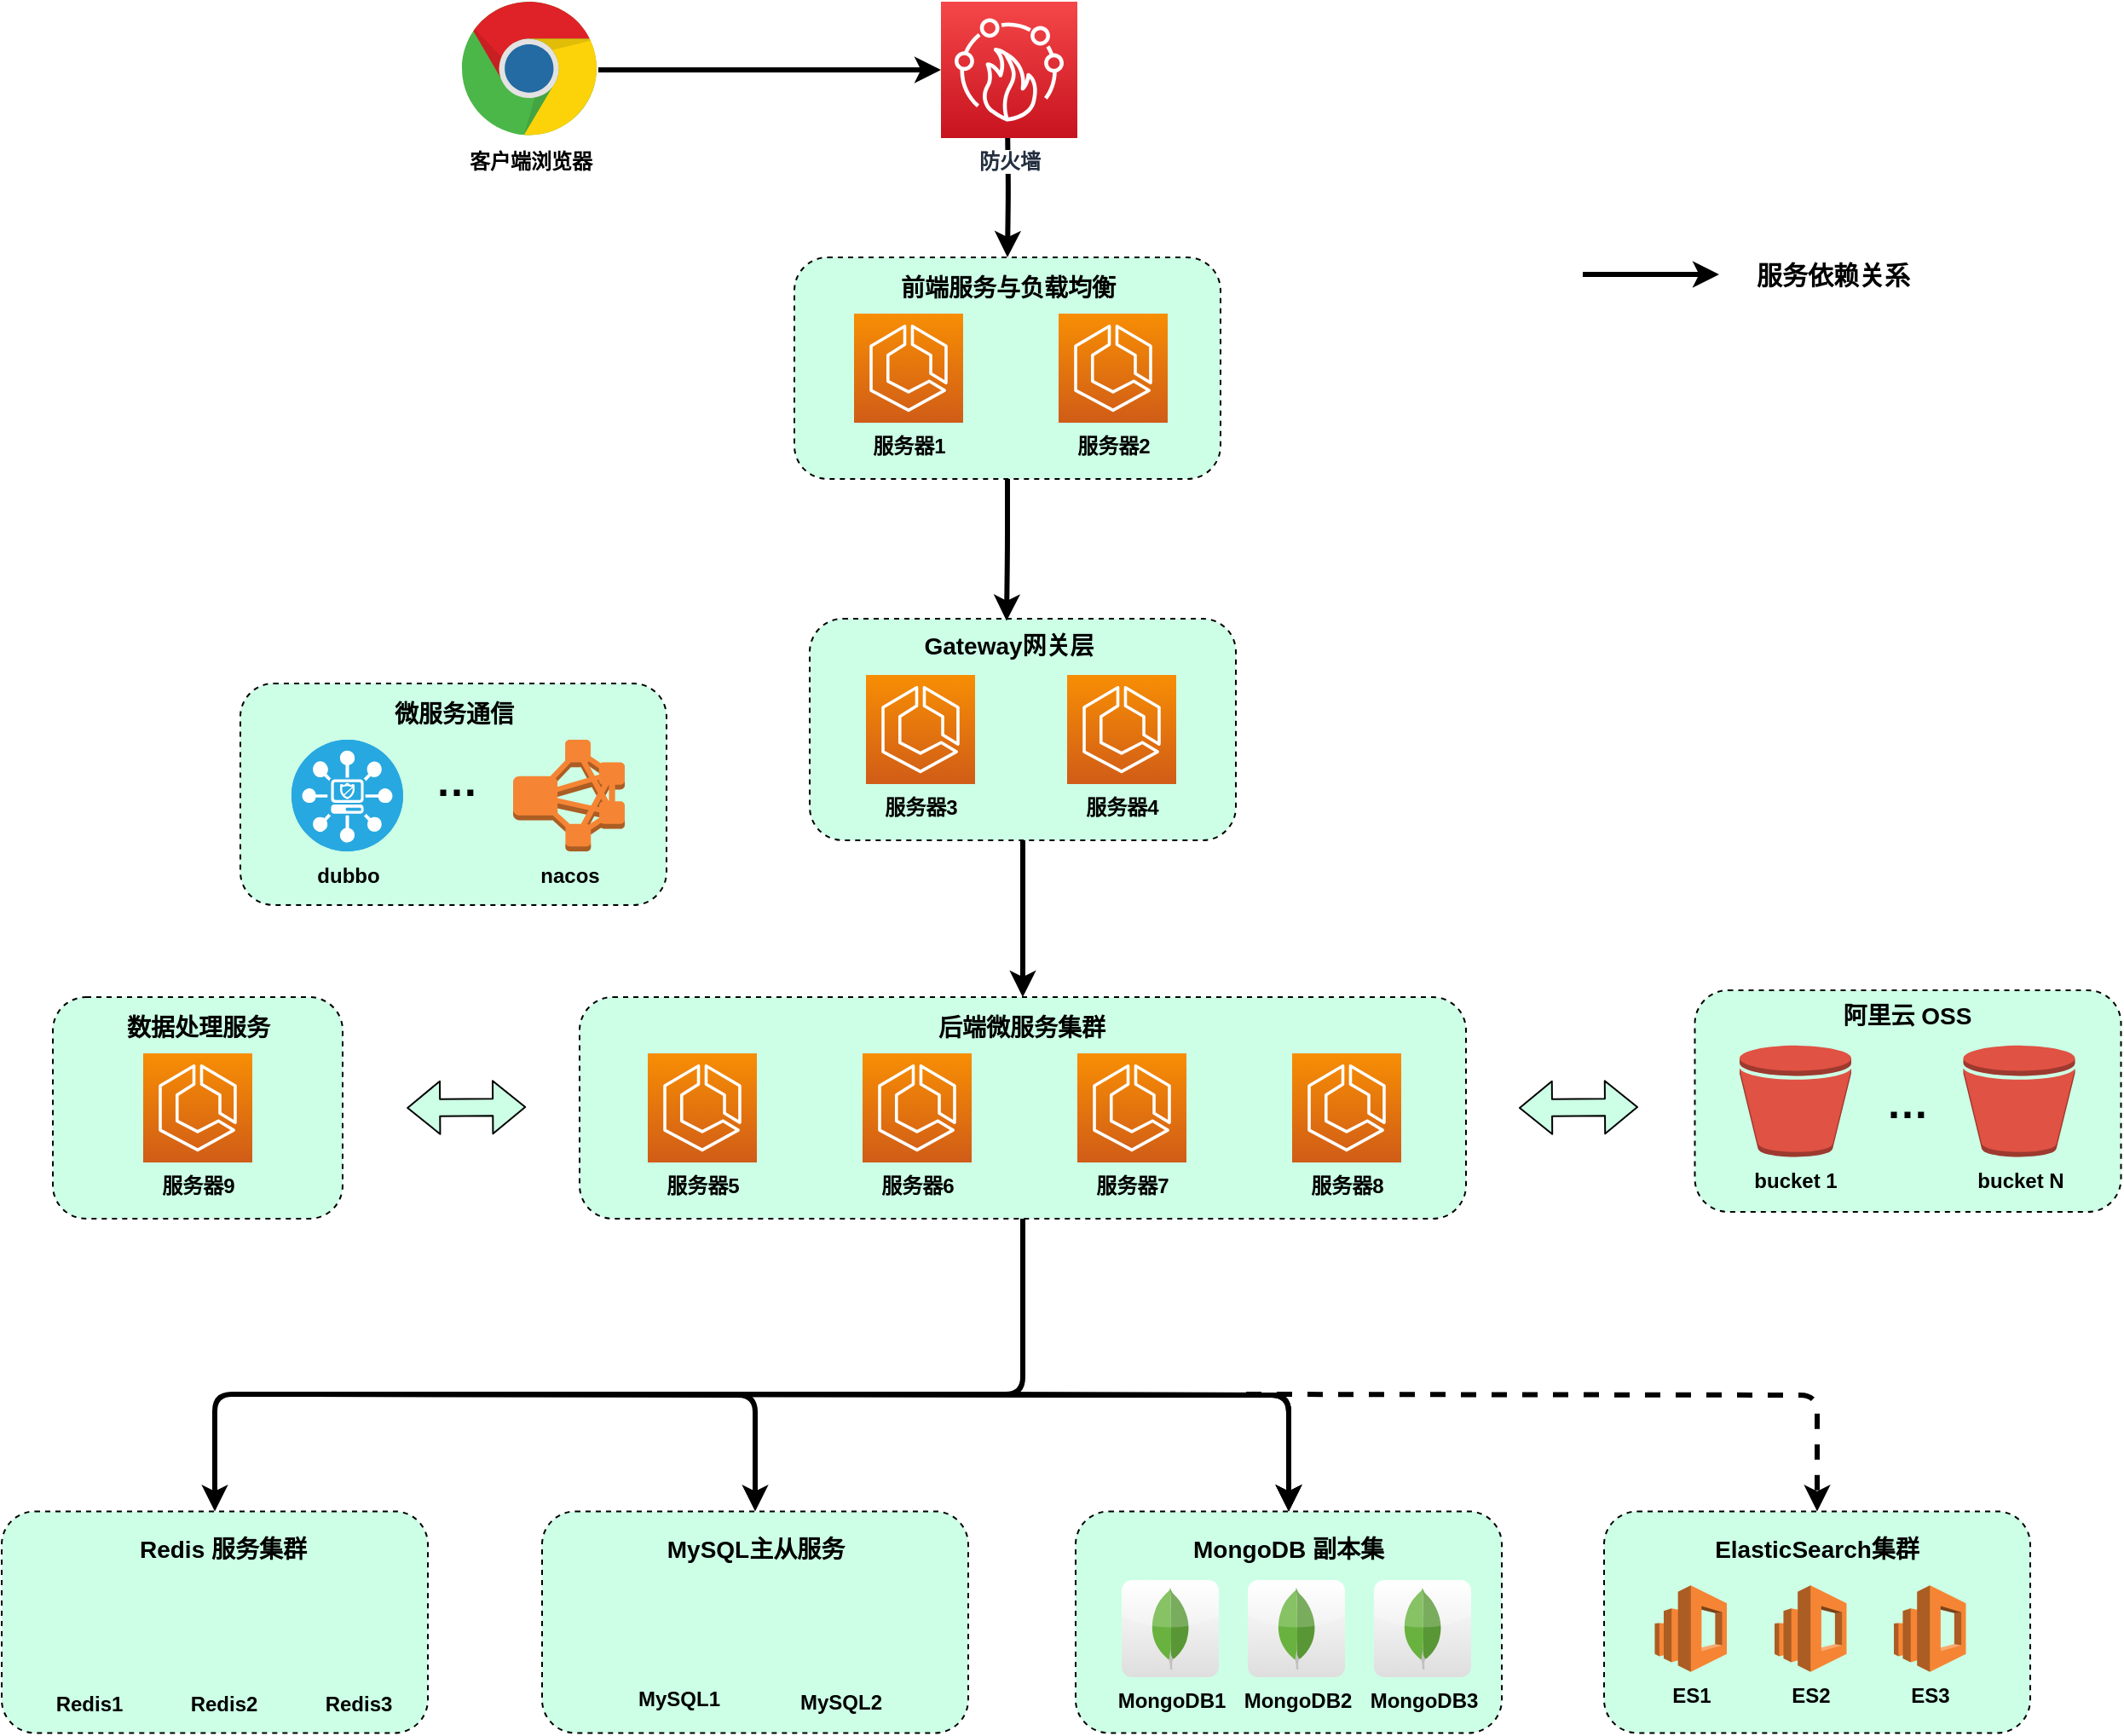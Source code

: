 <mxfile version="14.7.9" type="github">
  <diagram id="9aS60letDVtKuTQgeGno" name="第 1 页">
    <mxGraphModel dx="1483" dy="747" grid="1" gridSize="10" guides="1" tooltips="1" connect="1" arrows="1" fold="1" page="1" pageScale="1" pageWidth="827" pageHeight="1169" math="0" shadow="0">
      <root>
        <mxCell id="0" />
        <mxCell id="1" parent="0" />
        <mxCell id="LMl4s2mU0-_XnzE5FJ5L-1" value="" style="rounded=1;whiteSpace=wrap;html=1;labelBackgroundColor=#ffffff;fontSize=12;dashed=1;fillColor=#CCFFE6;" vertex="1" parent="1">
          <mxGeometry x="1193.25" y="670" width="250" height="130" as="geometry" />
        </mxCell>
        <mxCell id="LMl4s2mU0-_XnzE5FJ5L-2" value="" style="rounded=1;whiteSpace=wrap;html=1;labelBackgroundColor=#CCFFE6;fontSize=12;dashed=1;fillColor=#CCFFE6;" vertex="1" parent="1">
          <mxGeometry x="200" y="975.7" width="250" height="130" as="geometry" />
        </mxCell>
        <mxCell id="LMl4s2mU0-_XnzE5FJ5L-3" value="" style="rounded=1;whiteSpace=wrap;html=1;labelBackgroundColor=#ffffff;fontSize=12;dashed=1;fillColor=#CCFFE6;" vertex="1" parent="1">
          <mxGeometry x="517" y="975.7" width="250" height="130" as="geometry" />
        </mxCell>
        <mxCell id="LMl4s2mU0-_XnzE5FJ5L-4" value="" style="rounded=1;whiteSpace=wrap;html=1;labelBackgroundColor=#ffffff;fontSize=12;dashed=1;fillColor=#CCFFE6;" vertex="1" parent="1">
          <mxGeometry x="830" y="975.7" width="250" height="130" as="geometry" />
        </mxCell>
        <mxCell id="LMl4s2mU0-_XnzE5FJ5L-5" value="" style="rounded=1;whiteSpace=wrap;html=1;labelBackgroundColor=#ffffff;fontSize=12;dashed=1;fillColor=#CCFFE6;" vertex="1" parent="1">
          <mxGeometry x="1140" y="975.7" width="250" height="130" as="geometry" />
        </mxCell>
        <mxCell id="LMl4s2mU0-_XnzE5FJ5L-6" style="edgeStyle=orthogonalEdgeStyle;rounded=1;orthogonalLoop=1;jettySize=auto;html=1;entryX=0;entryY=0.5;entryDx=0;entryDy=0;entryPerimeter=0;strokeWidth=3;" edge="1" parent="1" source="LMl4s2mU0-_XnzE5FJ5L-7" target="LMl4s2mU0-_XnzE5FJ5L-9">
          <mxGeometry relative="1" as="geometry">
            <mxPoint x="760" y="120.3" as="targetPoint" />
          </mxGeometry>
        </mxCell>
        <mxCell id="LMl4s2mU0-_XnzE5FJ5L-7" value="&lt;b&gt;客户端浏览器&lt;/b&gt;" style="dashed=0;outlineConnect=0;html=1;align=center;labelPosition=center;verticalLabelPosition=bottom;verticalAlign=top;shape=mxgraph.weblogos.chrome" vertex="1" parent="1">
          <mxGeometry x="470" y="90" width="80" height="80" as="geometry" />
        </mxCell>
        <mxCell id="LMl4s2mU0-_XnzE5FJ5L-8" style="edgeStyle=orthogonalEdgeStyle;rounded=1;orthogonalLoop=1;jettySize=auto;html=1;strokeWidth=3;entryX=0.5;entryY=0;entryDx=0;entryDy=0;" edge="1" parent="1" target="LMl4s2mU0-_XnzE5FJ5L-23">
          <mxGeometry relative="1" as="geometry">
            <mxPoint x="790" y="160.3" as="sourcePoint" />
          </mxGeometry>
        </mxCell>
        <mxCell id="LMl4s2mU0-_XnzE5FJ5L-9" value="&lt;b&gt;防火墙&lt;/b&gt;" style="points=[[0,0,0],[0.25,0,0],[0.5,0,0],[0.75,0,0],[1,0,0],[0,1,0],[0.25,1,0],[0.5,1,0],[0.75,1,0],[1,1,0],[0,0.25,0],[0,0.5,0],[0,0.75,0],[1,0.25,0],[1,0.5,0],[1,0.75,0]];outlineConnect=0;fontColor=#232F3E;gradientColor=#F54749;gradientDirection=north;fillColor=#C7131F;strokeColor=#ffffff;dashed=0;verticalLabelPosition=bottom;verticalAlign=top;align=center;html=1;fontSize=12;fontStyle=0;aspect=fixed;shape=mxgraph.aws4.resourceIcon;resIcon=mxgraph.aws4.firewall_manager;labelBackgroundColor=#ffffff;" vertex="1" parent="1">
          <mxGeometry x="751" y="90" width="80" height="80" as="geometry" />
        </mxCell>
        <mxCell id="LMl4s2mU0-_XnzE5FJ5L-10" style="edgeStyle=orthogonalEdgeStyle;rounded=1;orthogonalLoop=1;jettySize=auto;html=1;exitX=0.5;exitY=1;exitDx=0;exitDy=0;exitPerimeter=0;entryX=0.5;entryY=0;entryDx=0;entryDy=0;strokeWidth=3;fontSize=12;" edge="1" parent="1" target="LMl4s2mU0-_XnzE5FJ5L-3">
          <mxGeometry relative="1" as="geometry">
            <mxPoint x="380" y="907.0" as="sourcePoint" />
          </mxGeometry>
        </mxCell>
        <mxCell id="LMl4s2mU0-_XnzE5FJ5L-11" style="edgeStyle=orthogonalEdgeStyle;rounded=1;orthogonalLoop=1;jettySize=auto;html=1;exitX=0.5;exitY=1;exitDx=0;exitDy=0;exitPerimeter=0;entryX=0.5;entryY=0;entryDx=0;entryDy=0;strokeWidth=3;fontSize=12;" edge="1" parent="1" target="LMl4s2mU0-_XnzE5FJ5L-4">
          <mxGeometry relative="1" as="geometry">
            <mxPoint x="380" y="907.0" as="sourcePoint" />
          </mxGeometry>
        </mxCell>
        <mxCell id="LMl4s2mU0-_XnzE5FJ5L-12" style="edgeStyle=orthogonalEdgeStyle;rounded=1;orthogonalLoop=1;jettySize=auto;html=1;exitX=0.5;exitY=1;exitDx=0;exitDy=0;exitPerimeter=0;entryX=0.5;entryY=0;entryDx=0;entryDy=0;strokeWidth=3;fontSize=12;" edge="1" parent="1" target="LMl4s2mU0-_XnzE5FJ5L-4">
          <mxGeometry relative="1" as="geometry">
            <mxPoint x="560" y="907.0" as="sourcePoint" />
          </mxGeometry>
        </mxCell>
        <mxCell id="LMl4s2mU0-_XnzE5FJ5L-13" style="edgeStyle=orthogonalEdgeStyle;rounded=1;orthogonalLoop=1;jettySize=auto;html=1;exitX=0.5;exitY=1;exitDx=0;exitDy=0;exitPerimeter=0;entryX=0.5;entryY=0;entryDx=0;entryDy=0;strokeWidth=3;fontSize=12;" edge="1" parent="1" target="LMl4s2mU0-_XnzE5FJ5L-4">
          <mxGeometry relative="1" as="geometry">
            <mxPoint x="750" y="907.0" as="sourcePoint" />
          </mxGeometry>
        </mxCell>
        <mxCell id="LMl4s2mU0-_XnzE5FJ5L-14" style="edgeStyle=orthogonalEdgeStyle;rounded=1;orthogonalLoop=1;jettySize=auto;html=1;exitX=0.5;exitY=1;exitDx=0;exitDy=0;exitPerimeter=0;entryX=0.5;entryY=0;entryDx=0;entryDy=0;strokeWidth=3;fontSize=12;dashed=1;" edge="1" parent="1" target="LMl4s2mU0-_XnzE5FJ5L-5">
          <mxGeometry relative="1" as="geometry">
            <mxPoint x="930" y="907.0" as="sourcePoint" />
          </mxGeometry>
        </mxCell>
        <mxCell id="LMl4s2mU0-_XnzE5FJ5L-15" value="Redis1" style="shape=image;html=1;verticalAlign=top;verticalLabelPosition=bottom;labelBackgroundColor=none;imageAspect=0;aspect=fixed;image=https://cdn4.iconfinder.com/data/icons/redis-2/1451/Untitled-2-128.png;fontSize=12;fontStyle=1" vertex="1" parent="1">
          <mxGeometry x="222" y="1017" width="57.6" height="57.6" as="geometry" />
        </mxCell>
        <mxCell id="LMl4s2mU0-_XnzE5FJ5L-16" value="&lt;b&gt;MongoDB1&lt;/b&gt;" style="dashed=0;outlineConnect=0;html=1;align=center;labelPosition=center;verticalLabelPosition=bottom;verticalAlign=top;shape=mxgraph.webicons.mongodb;gradientColor=#DFDEDE;labelBackgroundColor=none;fontSize=12;" vertex="1" parent="1">
          <mxGeometry x="857" y="1016" width="57" height="57" as="geometry" />
        </mxCell>
        <mxCell id="LMl4s2mU0-_XnzE5FJ5L-17" value="&lt;b style=&quot;font-size: 12px&quot;&gt;ES1&lt;/b&gt;" style="outlineConnect=0;dashed=0;verticalLabelPosition=bottom;verticalAlign=top;align=center;html=1;shape=mxgraph.aws3.elasticsearch_service;fillColor=#F58534;gradientColor=none;labelBackgroundColor=none;fontSize=12;" vertex="1" parent="1">
          <mxGeometry x="1169.75" y="1019.15" width="42.25" height="50.7" as="geometry" />
        </mxCell>
        <mxCell id="LMl4s2mU0-_XnzE5FJ5L-18" style="edgeStyle=orthogonalEdgeStyle;rounded=1;orthogonalLoop=1;jettySize=auto;html=1;strokeWidth=3;fontSize=13;" edge="1" parent="1">
          <mxGeometry relative="1" as="geometry">
            <mxPoint x="1127.5" y="250" as="sourcePoint" />
            <mxPoint x="1207.5" y="250" as="targetPoint" />
          </mxGeometry>
        </mxCell>
        <mxCell id="LMl4s2mU0-_XnzE5FJ5L-19" value="服务依赖关系" style="text;html=1;strokeColor=none;fillColor=none;align=center;verticalAlign=middle;whiteSpace=wrap;rounded=0;dashed=1;labelBackgroundColor=#ffffff;fontSize=15;fontStyle=1" vertex="1" parent="1">
          <mxGeometry x="1223.5" y="240" width="101" height="20" as="geometry" />
        </mxCell>
        <mxCell id="LMl4s2mU0-_XnzE5FJ5L-20" value="阿里云 OSS" style="text;html=1;strokeColor=none;fillColor=none;align=center;verticalAlign=middle;whiteSpace=wrap;rounded=0;dashed=1;labelBackgroundColor=none;fontSize=14;fontStyle=1" vertex="1" parent="1">
          <mxGeometry x="1208.25" y="675" width="220" height="20" as="geometry" />
        </mxCell>
        <mxCell id="LMl4s2mU0-_XnzE5FJ5L-21" value="" style="shape=flexArrow;endArrow=classic;startArrow=classic;html=1;strokeWidth=1;fontSize=14;shadow=0;sketch=0;fillColor=#CCFFE6;" edge="1" parent="1">
          <mxGeometry width="50" height="50" relative="1" as="geometry">
            <mxPoint x="1090" y="739" as="sourcePoint" />
            <mxPoint x="1160" y="738.5" as="targetPoint" />
          </mxGeometry>
        </mxCell>
        <mxCell id="LMl4s2mU0-_XnzE5FJ5L-22" value="" style="group" vertex="1" connectable="0" parent="1">
          <mxGeometry x="665" y="240" width="250" height="130" as="geometry" />
        </mxCell>
        <mxCell id="LMl4s2mU0-_XnzE5FJ5L-23" value="" style="rounded=1;whiteSpace=wrap;html=1;labelBackgroundColor=#ffffff;fontSize=12;dashed=1;fillColor=#CCFFE6;" vertex="1" parent="LMl4s2mU0-_XnzE5FJ5L-22">
          <mxGeometry width="250" height="130" as="geometry" />
        </mxCell>
        <mxCell id="LMl4s2mU0-_XnzE5FJ5L-24" value="&lt;b&gt;&lt;font style=&quot;font-size: 14px&quot;&gt;前端服务与负载均衡&lt;/font&gt;&lt;/b&gt;" style="text;html=1;strokeColor=none;fillColor=none;align=center;verticalAlign=middle;whiteSpace=wrap;rounded=0;" vertex="1" parent="LMl4s2mU0-_XnzE5FJ5L-22">
          <mxGeometry x="57.5" y="8.15" width="135" height="20" as="geometry" />
        </mxCell>
        <mxCell id="LMl4s2mU0-_XnzE5FJ5L-25" value="&lt;b&gt;&lt;font color=&quot;#000000&quot;&gt;服务器2&lt;/font&gt;&lt;/b&gt;" style="points=[[0,0,0],[0.25,0,0],[0.5,0,0],[0.75,0,0],[1,0,0],[0,1,0],[0.25,1,0],[0.5,1,0],[0.75,1,0],[1,1,0],[0,0.25,0],[0,0.5,0],[0,0.75,0],[1,0.25,0],[1,0.5,0],[1,0.75,0]];outlineConnect=0;fontColor=#232F3E;gradientColor=#F78E04;gradientDirection=north;fillColor=#D05C17;strokeColor=#ffffff;dashed=0;verticalLabelPosition=bottom;verticalAlign=top;align=center;html=1;fontSize=12;fontStyle=0;aspect=fixed;shape=mxgraph.aws4.resourceIcon;resIcon=mxgraph.aws4.ecs;labelBackgroundColor=none;" vertex="1" parent="LMl4s2mU0-_XnzE5FJ5L-22">
          <mxGeometry x="155" y="33" width="64" height="64" as="geometry" />
        </mxCell>
        <mxCell id="LMl4s2mU0-_XnzE5FJ5L-26" value="&lt;b&gt;&lt;font color=&quot;#000000&quot;&gt;服务器1&lt;/font&gt;&lt;/b&gt;" style="points=[[0,0,0],[0.25,0,0],[0.5,0,0],[0.75,0,0],[1,0,0],[0,1,0],[0.25,1,0],[0.5,1,0],[0.75,1,0],[1,1,0],[0,0.25,0],[0,0.5,0],[0,0.75,0],[1,0.25,0],[1,0.5,0],[1,0.75,0]];outlineConnect=0;fontColor=#232F3E;gradientColor=#F78E04;gradientDirection=north;fillColor=#D05C17;strokeColor=#ffffff;dashed=0;verticalLabelPosition=bottom;verticalAlign=top;align=center;html=1;fontSize=12;fontStyle=0;aspect=fixed;shape=mxgraph.aws4.resourceIcon;resIcon=mxgraph.aws4.ecs;labelBackgroundColor=none;" vertex="1" parent="LMl4s2mU0-_XnzE5FJ5L-22">
          <mxGeometry x="35" y="33" width="64" height="64" as="geometry" />
        </mxCell>
        <mxCell id="LMl4s2mU0-_XnzE5FJ5L-27" value="" style="group" vertex="1" connectable="0" parent="1">
          <mxGeometry x="674" y="452" width="250" height="130" as="geometry" />
        </mxCell>
        <mxCell id="LMl4s2mU0-_XnzE5FJ5L-28" value="" style="rounded=1;whiteSpace=wrap;html=1;labelBackgroundColor=#ffffff;fontSize=12;dashed=1;fillColor=#CCFFE6;" vertex="1" parent="LMl4s2mU0-_XnzE5FJ5L-27">
          <mxGeometry width="250" height="130" as="geometry" />
        </mxCell>
        <mxCell id="LMl4s2mU0-_XnzE5FJ5L-29" value="&lt;b&gt;&lt;font color=&quot;#000000&quot;&gt;服务器3&lt;/font&gt;&lt;/b&gt;" style="points=[[0,0,0],[0.25,0,0],[0.5,0,0],[0.75,0,0],[1,0,0],[0,1,0],[0.25,1,0],[0.5,1,0],[0.75,1,0],[1,1,0],[0,0.25,0],[0,0.5,0],[0,0.75,0],[1,0.25,0],[1,0.5,0],[1,0.75,0]];outlineConnect=0;fontColor=#232F3E;gradientColor=#F78E04;gradientDirection=north;fillColor=#D05C17;strokeColor=#ffffff;dashed=0;verticalLabelPosition=bottom;verticalAlign=top;align=center;html=1;fontSize=12;fontStyle=0;aspect=fixed;shape=mxgraph.aws4.resourceIcon;resIcon=mxgraph.aws4.ecs;labelBackgroundColor=none;" vertex="1" parent="LMl4s2mU0-_XnzE5FJ5L-27">
          <mxGeometry x="33" y="33" width="64" height="64" as="geometry" />
        </mxCell>
        <mxCell id="LMl4s2mU0-_XnzE5FJ5L-30" value="&lt;b&gt;&lt;font color=&quot;#000000&quot;&gt;服务器4&lt;/font&gt;&lt;/b&gt;" style="points=[[0,0,0],[0.25,0,0],[0.5,0,0],[0.75,0,0],[1,0,0],[0,1,0],[0.25,1,0],[0.5,1,0],[0.75,1,0],[1,1,0],[0,0.25,0],[0,0.5,0],[0,0.75,0],[1,0.25,0],[1,0.5,0],[1,0.75,0]];outlineConnect=0;fontColor=#232F3E;gradientColor=#F78E04;gradientDirection=north;fillColor=#D05C17;strokeColor=#ffffff;dashed=0;verticalLabelPosition=bottom;verticalAlign=top;align=center;html=1;fontSize=12;fontStyle=0;aspect=fixed;shape=mxgraph.aws4.resourceIcon;resIcon=mxgraph.aws4.ecs;labelBackgroundColor=none;" vertex="1" parent="LMl4s2mU0-_XnzE5FJ5L-27">
          <mxGeometry x="151" y="33" width="64" height="64" as="geometry" />
        </mxCell>
        <mxCell id="LMl4s2mU0-_XnzE5FJ5L-31" style="edgeStyle=orthogonalEdgeStyle;rounded=1;orthogonalLoop=1;jettySize=auto;html=1;strokeWidth=3;entryX=0.462;entryY=0.01;entryDx=0;entryDy=0;exitX=0.5;exitY=1;exitDx=0;exitDy=0;entryPerimeter=0;" edge="1" parent="1" source="LMl4s2mU0-_XnzE5FJ5L-23" target="LMl4s2mU0-_XnzE5FJ5L-28">
          <mxGeometry relative="1" as="geometry">
            <mxPoint x="790" y="390" as="sourcePoint" />
            <mxPoint x="800" y="272" as="targetPoint" />
          </mxGeometry>
        </mxCell>
        <mxCell id="LMl4s2mU0-_XnzE5FJ5L-32" value="&lt;b&gt;&lt;font style=&quot;font-size: 14px&quot;&gt;Gateway网关层&lt;/font&gt;&lt;/b&gt;" style="text;html=1;strokeColor=none;fillColor=none;align=center;verticalAlign=middle;whiteSpace=wrap;rounded=0;" vertex="1" parent="1">
          <mxGeometry x="736" y="458" width="110" height="20" as="geometry" />
        </mxCell>
        <mxCell id="LMl4s2mU0-_XnzE5FJ5L-33" value="" style="group" vertex="1" connectable="0" parent="1">
          <mxGeometry x="539" y="674" width="520" height="130" as="geometry" />
        </mxCell>
        <mxCell id="LMl4s2mU0-_XnzE5FJ5L-34" value="" style="rounded=1;whiteSpace=wrap;html=1;labelBackgroundColor=#ffffff;fontSize=12;dashed=1;fillColor=#CCFFE6;" vertex="1" parent="LMl4s2mU0-_XnzE5FJ5L-33">
          <mxGeometry width="520" height="130" as="geometry" />
        </mxCell>
        <mxCell id="LMl4s2mU0-_XnzE5FJ5L-35" value="&lt;b&gt;&lt;font style=&quot;font-size: 14px&quot;&gt;后端微服务集群&lt;/font&gt;&lt;/b&gt;" style="text;html=1;strokeColor=none;fillColor=none;align=center;verticalAlign=middle;whiteSpace=wrap;rounded=0;" vertex="1" parent="LMl4s2mU0-_XnzE5FJ5L-33">
          <mxGeometry x="140.4" y="8" width="239.2" height="20" as="geometry" />
        </mxCell>
        <mxCell id="LMl4s2mU0-_XnzE5FJ5L-36" value="&lt;b&gt;&lt;font color=&quot;#000000&quot;&gt;服务器5&lt;/font&gt;&lt;/b&gt;" style="points=[[0,0,0],[0.25,0,0],[0.5,0,0],[0.75,0,0],[1,0,0],[0,1,0],[0.25,1,0],[0.5,1,0],[0.75,1,0],[1,1,0],[0,0.25,0],[0,0.5,0],[0,0.75,0],[1,0.25,0],[1,0.5,0],[1,0.75,0]];outlineConnect=0;fontColor=#232F3E;gradientColor=#F78E04;gradientDirection=north;fillColor=#D05C17;strokeColor=#ffffff;dashed=0;verticalLabelPosition=bottom;verticalAlign=top;align=center;html=1;fontSize=12;fontStyle=0;aspect=fixed;shape=mxgraph.aws4.resourceIcon;resIcon=mxgraph.aws4.ecs;labelBackgroundColor=none;" vertex="1" parent="LMl4s2mU0-_XnzE5FJ5L-33">
          <mxGeometry x="40" y="33" width="64" height="64" as="geometry" />
        </mxCell>
        <mxCell id="LMl4s2mU0-_XnzE5FJ5L-37" value="&lt;b&gt;&lt;font color=&quot;#000000&quot;&gt;服务器6&lt;/font&gt;&lt;/b&gt;" style="points=[[0,0,0],[0.25,0,0],[0.5,0,0],[0.75,0,0],[1,0,0],[0,1,0],[0.25,1,0],[0.5,1,0],[0.75,1,0],[1,1,0],[0,0.25,0],[0,0.5,0],[0,0.75,0],[1,0.25,0],[1,0.5,0],[1,0.75,0]];outlineConnect=0;fontColor=#232F3E;gradientColor=#F78E04;gradientDirection=north;fillColor=#D05C17;strokeColor=#ffffff;dashed=0;verticalLabelPosition=bottom;verticalAlign=top;align=center;html=1;fontSize=12;fontStyle=0;aspect=fixed;shape=mxgraph.aws4.resourceIcon;resIcon=mxgraph.aws4.ecs;labelBackgroundColor=none;" vertex="1" parent="LMl4s2mU0-_XnzE5FJ5L-33">
          <mxGeometry x="166" y="33" width="64" height="64" as="geometry" />
        </mxCell>
        <mxCell id="LMl4s2mU0-_XnzE5FJ5L-38" value="&lt;b&gt;&lt;font color=&quot;#000000&quot;&gt;服务器7&lt;/font&gt;&lt;/b&gt;" style="points=[[0,0,0],[0.25,0,0],[0.5,0,0],[0.75,0,0],[1,0,0],[0,1,0],[0.25,1,0],[0.5,1,0],[0.75,1,0],[1,1,0],[0,0.25,0],[0,0.5,0],[0,0.75,0],[1,0.25,0],[1,0.5,0],[1,0.75,0]];outlineConnect=0;fontColor=#232F3E;gradientColor=#F78E04;gradientDirection=north;fillColor=#D05C17;strokeColor=#ffffff;dashed=0;verticalLabelPosition=bottom;verticalAlign=top;align=center;html=1;fontSize=12;fontStyle=0;aspect=fixed;shape=mxgraph.aws4.resourceIcon;resIcon=mxgraph.aws4.ecs;labelBackgroundColor=none;" vertex="1" parent="LMl4s2mU0-_XnzE5FJ5L-33">
          <mxGeometry x="292" y="33" width="64" height="64" as="geometry" />
        </mxCell>
        <mxCell id="LMl4s2mU0-_XnzE5FJ5L-39" value="&lt;b&gt;&lt;font color=&quot;#000000&quot;&gt;服务器8&lt;/font&gt;&lt;/b&gt;" style="points=[[0,0,0],[0.25,0,0],[0.5,0,0],[0.75,0,0],[1,0,0],[0,1,0],[0.25,1,0],[0.5,1,0],[0.75,1,0],[1,1,0],[0,0.25,0],[0,0.5,0],[0,0.75,0],[1,0.25,0],[1,0.5,0],[1,0.75,0]];outlineConnect=0;fontColor=#232F3E;gradientColor=#F78E04;gradientDirection=north;fillColor=#D05C17;strokeColor=#ffffff;dashed=0;verticalLabelPosition=bottom;verticalAlign=top;align=center;html=1;fontSize=12;fontStyle=0;aspect=fixed;shape=mxgraph.aws4.resourceIcon;resIcon=mxgraph.aws4.ecs;labelBackgroundColor=none;" vertex="1" parent="LMl4s2mU0-_XnzE5FJ5L-33">
          <mxGeometry x="418" y="33" width="64" height="64" as="geometry" />
        </mxCell>
        <mxCell id="LMl4s2mU0-_XnzE5FJ5L-40" style="edgeStyle=orthogonalEdgeStyle;rounded=1;orthogonalLoop=1;jettySize=auto;html=1;strokeWidth=3;entryX=0.5;entryY=0;entryDx=0;entryDy=0;exitX=0.5;exitY=1;exitDx=0;exitDy=0;" edge="1" parent="1" source="LMl4s2mU0-_XnzE5FJ5L-28" target="LMl4s2mU0-_XnzE5FJ5L-34">
          <mxGeometry relative="1" as="geometry">
            <mxPoint x="800" y="402.0" as="sourcePoint" />
            <mxPoint x="799.5" y="463.3" as="targetPoint" />
          </mxGeometry>
        </mxCell>
        <mxCell id="LMl4s2mU0-_XnzE5FJ5L-41" style="edgeStyle=orthogonalEdgeStyle;rounded=1;orthogonalLoop=1;jettySize=auto;html=1;strokeWidth=3;exitX=0.5;exitY=1;exitDx=0;exitDy=0;entryX=0.5;entryY=0;entryDx=0;entryDy=0;" edge="1" parent="1" source="LMl4s2mU0-_XnzE5FJ5L-34" target="LMl4s2mU0-_XnzE5FJ5L-2">
          <mxGeometry relative="1" as="geometry">
            <mxPoint x="799" y="829.0" as="sourcePoint" />
            <mxPoint x="310" y="877" as="targetPoint" />
            <Array as="points">
              <mxPoint x="799" y="907" />
              <mxPoint x="325" y="907" />
            </Array>
          </mxGeometry>
        </mxCell>
        <mxCell id="LMl4s2mU0-_XnzE5FJ5L-42" value="&lt;b&gt;bucket 1&lt;/b&gt;" style="outlineConnect=0;dashed=0;verticalLabelPosition=bottom;verticalAlign=top;align=center;html=1;shape=mxgraph.aws3.bucket;fillColor=#E05243;gradientColor=none;" vertex="1" parent="1">
          <mxGeometry x="1219.5" y="702.25" width="65.5" height="65.5" as="geometry" />
        </mxCell>
        <mxCell id="LMl4s2mU0-_XnzE5FJ5L-43" value="&lt;b&gt;bucket N&lt;/b&gt;" style="outlineConnect=0;dashed=0;verticalLabelPosition=bottom;verticalAlign=top;align=center;html=1;shape=mxgraph.aws3.bucket;fillColor=#E05243;gradientColor=none;" vertex="1" parent="1">
          <mxGeometry x="1350.75" y="702.25" width="65.5" height="65.5" as="geometry" />
        </mxCell>
        <mxCell id="LMl4s2mU0-_XnzE5FJ5L-44" value="" style="group" vertex="1" connectable="0" parent="1">
          <mxGeometry x="340" y="490" width="250" height="130" as="geometry" />
        </mxCell>
        <mxCell id="LMl4s2mU0-_XnzE5FJ5L-45" value="" style="rounded=1;whiteSpace=wrap;html=1;labelBackgroundColor=#ffffff;fontSize=12;dashed=1;fillColor=#CCFFE6;" vertex="1" parent="LMl4s2mU0-_XnzE5FJ5L-44">
          <mxGeometry width="250" height="130" as="geometry" />
        </mxCell>
        <mxCell id="LMl4s2mU0-_XnzE5FJ5L-46" value="…" style="text;html=1;strokeColor=none;fillColor=none;align=center;verticalAlign=middle;whiteSpace=wrap;rounded=0;dashed=1;labelBackgroundColor=none;fontSize=25;fontStyle=1" vertex="1" parent="LMl4s2mU0-_XnzE5FJ5L-44">
          <mxGeometry x="107" y="46" width="40" height="20" as="geometry" />
        </mxCell>
        <mxCell id="LMl4s2mU0-_XnzE5FJ5L-47" value="&lt;span style=&quot;font-size: 14px&quot;&gt;&lt;b&gt;微服务通信&lt;/b&gt;&lt;/span&gt;" style="text;html=1;strokeColor=none;fillColor=none;align=center;verticalAlign=middle;whiteSpace=wrap;rounded=0;" vertex="1" parent="LMl4s2mU0-_XnzE5FJ5L-44">
          <mxGeometry x="67.5" y="8" width="115" height="20" as="geometry" />
        </mxCell>
        <mxCell id="LMl4s2mU0-_XnzE5FJ5L-48" value="&lt;span style=&quot;font-size: 12px&quot;&gt;dubbo&lt;/span&gt;" style="fillColor=#28A8E0;verticalLabelPosition=bottom;html=1;strokeColor=#ffffff;verticalAlign=top;align=center;points=[[0.145,0.145,0],[0.5,0,0],[0.855,0.145,0],[1,0.5,0],[0.855,0.855,0],[0.5,1,0],[0.145,0.855,0],[0,0.5,0]];pointerEvents=1;shape=mxgraph.cisco_safe.compositeIcon;bgIcon=ellipse;resIcon=mxgraph.cisco_safe.capability.distributed_denial_of_service_protection;dashed=1;labelBackgroundColor=none;fontSize=12;fontStyle=1" vertex="1" parent="LMl4s2mU0-_XnzE5FJ5L-44">
          <mxGeometry x="30" y="33" width="65.5" height="65.5" as="geometry" />
        </mxCell>
        <mxCell id="LMl4s2mU0-_XnzE5FJ5L-49" value="&lt;b&gt;nacos&lt;/b&gt;" style="outlineConnect=0;dashed=0;verticalLabelPosition=bottom;verticalAlign=top;align=center;html=1;shape=mxgraph.aws3.emr_cluster;fillColor=#F58534;gradientColor=none;labelBackgroundColor=none;fontSize=12;" vertex="1" parent="LMl4s2mU0-_XnzE5FJ5L-44">
          <mxGeometry x="160" y="33" width="65.5" height="65.5" as="geometry" />
        </mxCell>
        <mxCell id="LMl4s2mU0-_XnzE5FJ5L-50" value="&lt;b&gt;MySQL2&lt;/b&gt;" style="shape=image;html=1;verticalAlign=top;verticalLabelPosition=bottom;labelBackgroundColor=none;imageAspect=0;aspect=fixed;image=https://cdn4.iconfinder.com/data/icons/logos-3/181/MySQL-128.png;fontSize=12;" vertex="1" parent="1">
          <mxGeometry x="664" y="1018.65" width="55" height="55" as="geometry" />
        </mxCell>
        <mxCell id="LMl4s2mU0-_XnzE5FJ5L-51" value="&lt;span style=&quot;font-size: 14px&quot;&gt;&lt;b&gt;MySQL主从服务&lt;/b&gt;&lt;/span&gt;" style="text;html=1;strokeColor=none;fillColor=none;align=center;verticalAlign=middle;whiteSpace=wrap;rounded=0;" vertex="1" parent="1">
          <mxGeometry x="569.63" y="988.3" width="144.75" height="20" as="geometry" />
        </mxCell>
        <mxCell id="LMl4s2mU0-_XnzE5FJ5L-52" value="&lt;span style=&quot;font-size: 14px&quot;&gt;&lt;b&gt;Redis 服务集群&lt;/b&gt;&lt;/span&gt;" style="text;html=1;strokeColor=none;fillColor=none;align=center;verticalAlign=middle;whiteSpace=wrap;rounded=0;" vertex="1" parent="1">
          <mxGeometry x="250" y="988.3" width="160" height="20" as="geometry" />
        </mxCell>
        <mxCell id="LMl4s2mU0-_XnzE5FJ5L-53" value="&lt;span style=&quot;font-size: 14px&quot;&gt;&lt;b&gt;MongoDB 副本集&lt;/b&gt;&lt;/span&gt;" style="text;html=1;strokeColor=none;fillColor=none;align=center;verticalAlign=middle;whiteSpace=wrap;rounded=0;" vertex="1" parent="1">
          <mxGeometry x="860" y="988.3" width="190" height="20" as="geometry" />
        </mxCell>
        <mxCell id="LMl4s2mU0-_XnzE5FJ5L-54" value="&lt;span style=&quot;font-size: 14px&quot;&gt;&lt;b&gt;ElasticSearch集群&lt;/b&gt;&lt;/span&gt;" style="text;html=1;strokeColor=none;fillColor=none;align=center;verticalAlign=middle;whiteSpace=wrap;rounded=0;" vertex="1" parent="1">
          <mxGeometry x="1193.25" y="988.3" width="143.5" height="20" as="geometry" />
        </mxCell>
        <mxCell id="LMl4s2mU0-_XnzE5FJ5L-55" value="&lt;b&gt;MySQL1&lt;/b&gt;" style="shape=image;html=1;verticalAlign=top;verticalLabelPosition=bottom;labelBackgroundColor=none;imageAspect=0;aspect=fixed;image=https://cdn4.iconfinder.com/data/icons/logos-3/181/MySQL-128.png;fontSize=12;" vertex="1" parent="1">
          <mxGeometry x="569.63" y="1017" width="55" height="55" as="geometry" />
        </mxCell>
        <mxCell id="LMl4s2mU0-_XnzE5FJ5L-56" value="Redis2" style="shape=image;html=1;verticalAlign=top;verticalLabelPosition=bottom;labelBackgroundColor=none;imageAspect=0;aspect=fixed;image=https://cdn4.iconfinder.com/data/icons/redis-2/1451/Untitled-2-128.png;fontSize=12;fontStyle=1" vertex="1" parent="1">
          <mxGeometry x="301" y="1017" width="57.6" height="57.6" as="geometry" />
        </mxCell>
        <mxCell id="LMl4s2mU0-_XnzE5FJ5L-57" value="Redis3" style="shape=image;html=1;verticalAlign=top;verticalLabelPosition=bottom;labelBackgroundColor=none;imageAspect=0;aspect=fixed;image=https://cdn4.iconfinder.com/data/icons/redis-2/1451/Untitled-2-128.png;fontSize=12;fontStyle=1" vertex="1" parent="1">
          <mxGeometry x="380" y="1017" width="57.6" height="57.6" as="geometry" />
        </mxCell>
        <mxCell id="LMl4s2mU0-_XnzE5FJ5L-58" value="&lt;b&gt;MongoDB2&lt;/b&gt;" style="dashed=0;outlineConnect=0;html=1;align=center;labelPosition=center;verticalLabelPosition=bottom;verticalAlign=top;shape=mxgraph.webicons.mongodb;gradientColor=#DFDEDE;labelBackgroundColor=none;fontSize=12;" vertex="1" parent="1">
          <mxGeometry x="931" y="1016" width="57" height="57" as="geometry" />
        </mxCell>
        <mxCell id="LMl4s2mU0-_XnzE5FJ5L-59" value="&lt;b&gt;MongoDB3&lt;/b&gt;" style="dashed=0;outlineConnect=0;html=1;align=center;labelPosition=center;verticalLabelPosition=bottom;verticalAlign=top;shape=mxgraph.webicons.mongodb;gradientColor=#DFDEDE;labelBackgroundColor=none;fontSize=12;" vertex="1" parent="1">
          <mxGeometry x="1005" y="1016" width="57" height="57" as="geometry" />
        </mxCell>
        <mxCell id="LMl4s2mU0-_XnzE5FJ5L-60" value="&lt;b style=&quot;font-size: 12px&quot;&gt;ES2&lt;/b&gt;" style="outlineConnect=0;dashed=0;verticalLabelPosition=bottom;verticalAlign=top;align=center;html=1;shape=mxgraph.aws3.elasticsearch_service;fillColor=#F58534;gradientColor=none;labelBackgroundColor=none;fontSize=12;" vertex="1" parent="1">
          <mxGeometry x="1240" y="1019.15" width="42.25" height="50.7" as="geometry" />
        </mxCell>
        <mxCell id="LMl4s2mU0-_XnzE5FJ5L-61" value="&lt;b style=&quot;font-size: 12px&quot;&gt;ES3&lt;/b&gt;" style="outlineConnect=0;dashed=0;verticalLabelPosition=bottom;verticalAlign=top;align=center;html=1;shape=mxgraph.aws3.elasticsearch_service;fillColor=#F58534;gradientColor=none;labelBackgroundColor=none;fontSize=12;" vertex="1" parent="1">
          <mxGeometry x="1310" y="1019.15" width="42.25" height="50.7" as="geometry" />
        </mxCell>
        <mxCell id="LMl4s2mU0-_XnzE5FJ5L-62" value="…" style="text;html=1;strokeColor=none;fillColor=none;align=center;verticalAlign=middle;whiteSpace=wrap;rounded=0;dashed=1;labelBackgroundColor=none;fontSize=25;fontStyle=1" vertex="1" parent="1">
          <mxGeometry x="1298.25" y="725" width="40" height="20" as="geometry" />
        </mxCell>
        <mxCell id="LMl4s2mU0-_XnzE5FJ5L-63" value="" style="rounded=1;whiteSpace=wrap;html=1;labelBackgroundColor=#ffffff;fontSize=12;dashed=1;fillColor=#CCFFE6;" vertex="1" parent="1">
          <mxGeometry x="230" y="674" width="170" height="130" as="geometry" />
        </mxCell>
        <mxCell id="LMl4s2mU0-_XnzE5FJ5L-64" value="数据处理服务" style="text;html=1;strokeColor=none;fillColor=none;align=center;verticalAlign=middle;whiteSpace=wrap;rounded=0;dashed=1;labelBackgroundColor=none;fontSize=14;fontStyle=1" vertex="1" parent="1">
          <mxGeometry x="253.65" y="682.25" width="122.71" height="20" as="geometry" />
        </mxCell>
        <mxCell id="LMl4s2mU0-_XnzE5FJ5L-65" value="" style="shape=flexArrow;endArrow=classic;startArrow=classic;html=1;strokeWidth=1;fontSize=14;shadow=0;sketch=0;fillColor=#CCFFE6;" edge="1" parent="1">
          <mxGeometry width="50" height="50" relative="1" as="geometry">
            <mxPoint x="437.6" y="739" as="sourcePoint" />
            <mxPoint x="507.6" y="738.5" as="targetPoint" />
          </mxGeometry>
        </mxCell>
        <mxCell id="LMl4s2mU0-_XnzE5FJ5L-69" value="&lt;b&gt;&lt;font color=&quot;#000000&quot;&gt;服务器9&lt;/font&gt;&lt;/b&gt;" style="points=[[0,0,0],[0.25,0,0],[0.5,0,0],[0.75,0,0],[1,0,0],[0,1,0],[0.25,1,0],[0.5,1,0],[0.75,1,0],[1,1,0],[0,0.25,0],[0,0.5,0],[0,0.75,0],[1,0.25,0],[1,0.5,0],[1,0.75,0]];outlineConnect=0;fontColor=#232F3E;gradientColor=#F78E04;gradientDirection=north;fillColor=#D05C17;strokeColor=#ffffff;dashed=0;verticalLabelPosition=bottom;verticalAlign=top;align=center;html=1;fontSize=12;fontStyle=0;aspect=fixed;shape=mxgraph.aws4.resourceIcon;resIcon=mxgraph.aws4.ecs;labelBackgroundColor=none;" vertex="1" parent="1">
          <mxGeometry x="283" y="707" width="64" height="64" as="geometry" />
        </mxCell>
      </root>
    </mxGraphModel>
  </diagram>
</mxfile>
